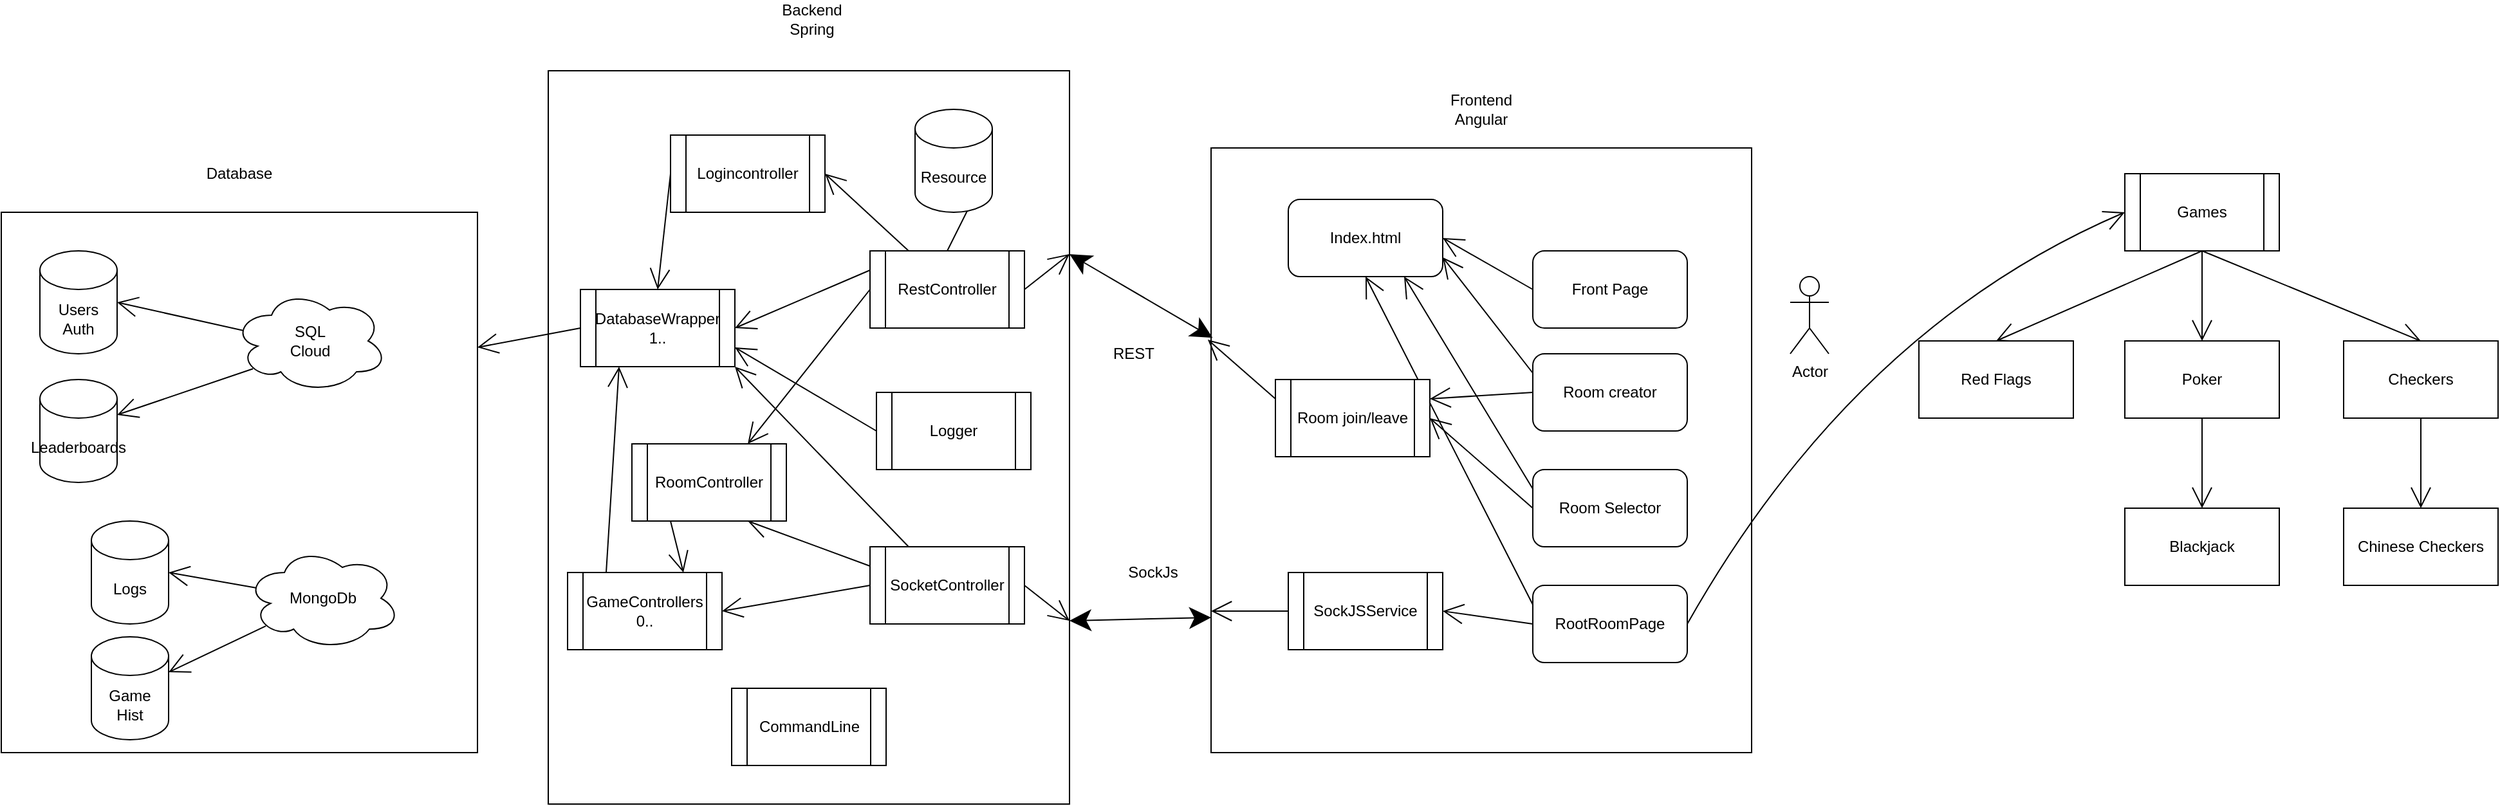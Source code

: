 <mxfile version="15.3.5" type="device"><diagram id="IgNcjnocI0Mp1gjAN_4C" name="Page-1"><mxGraphModel dx="1038" dy="599" grid="1" gridSize="10" guides="1" tooltips="1" connect="1" arrows="1" fold="1" page="1" pageScale="1" pageWidth="850" pageHeight="1100" math="0" shadow="0"><root><mxCell id="0"/><mxCell id="1" parent="0"/><mxCell id="oCbgjtnzrj2aXZR3rnXl-2" value="" style="rounded=0;whiteSpace=wrap;html=1;hachureGap=4;pointerEvents=0;" parent="1" vertex="1"><mxGeometry x="610" y="320" width="405" height="570" as="geometry"/></mxCell><mxCell id="oCbgjtnzrj2aXZR3rnXl-3" value="Backend&lt;br&gt;Spring" style="text;html=1;strokeColor=none;fillColor=none;align=center;verticalAlign=middle;whiteSpace=wrap;rounded=0;hachureGap=4;pointerEvents=0;" parent="1" vertex="1"><mxGeometry x="795" y="270" width="40" height="20" as="geometry"/></mxCell><mxCell id="oCbgjtnzrj2aXZR3rnXl-4" value="" style="rounded=0;whiteSpace=wrap;html=1;hachureGap=4;pointerEvents=0;" parent="1" vertex="1"><mxGeometry x="1125" y="380" width="420" height="470" as="geometry"/></mxCell><mxCell id="oCbgjtnzrj2aXZR3rnXl-5" value="Frontend&lt;br&gt;Angular" style="text;html=1;strokeColor=none;fillColor=none;align=center;verticalAlign=middle;whiteSpace=wrap;rounded=0;hachureGap=4;pointerEvents=0;" parent="1" vertex="1"><mxGeometry x="1315" y="340" width="40" height="20" as="geometry"/></mxCell><mxCell id="oCbgjtnzrj2aXZR3rnXl-8" value="" style="endArrow=classic;startArrow=classic;html=1;startSize=14;endSize=14;sourcePerimeterSpacing=8;targetPerimeterSpacing=8;entryX=0.003;entryY=0.314;entryDx=0;entryDy=0;exitX=1;exitY=0.25;exitDx=0;exitDy=0;entryPerimeter=0;" parent="1" source="oCbgjtnzrj2aXZR3rnXl-2" target="oCbgjtnzrj2aXZR3rnXl-4" edge="1"><mxGeometry width="50" height="50" relative="1" as="geometry"><mxPoint x="1065" y="570" as="sourcePoint"/><mxPoint x="1115" y="520" as="targetPoint"/></mxGeometry></mxCell><mxCell id="oCbgjtnzrj2aXZR3rnXl-9" value="REST" style="text;html=1;strokeColor=none;fillColor=none;align=center;verticalAlign=middle;whiteSpace=wrap;rounded=0;hachureGap=4;pointerEvents=0;" parent="1" vertex="1"><mxGeometry x="1045" y="530" width="40" height="20" as="geometry"/></mxCell><mxCell id="oCbgjtnzrj2aXZR3rnXl-10" value="" style="endArrow=classic;startArrow=classic;html=1;startSize=14;endSize=14;sourcePerimeterSpacing=8;targetPerimeterSpacing=8;exitX=1;exitY=0.75;exitDx=0;exitDy=0;" parent="1" source="oCbgjtnzrj2aXZR3rnXl-2" edge="1"><mxGeometry width="50" height="50" relative="1" as="geometry"><mxPoint x="1035" y="710" as="sourcePoint"/><mxPoint x="1125" y="745" as="targetPoint"/></mxGeometry></mxCell><mxCell id="oCbgjtnzrj2aXZR3rnXl-11" value="SockJs" style="text;html=1;strokeColor=none;fillColor=none;align=center;verticalAlign=middle;whiteSpace=wrap;rounded=0;hachureGap=4;pointerEvents=0;" parent="1" vertex="1"><mxGeometry x="1060" y="700" width="40" height="20" as="geometry"/></mxCell><mxCell id="oCbgjtnzrj2aXZR3rnXl-16" style="edgeStyle=none;curved=1;rounded=0;orthogonalLoop=1;jettySize=auto;html=1;exitX=0.5;exitY=1;exitDx=0;exitDy=0;entryX=0.5;entryY=0;entryDx=0;entryDy=0;endArrow=open;startSize=14;endSize=14;sourcePerimeterSpacing=8;targetPerimeterSpacing=8;" parent="1" source="oCbgjtnzrj2aXZR3rnXl-14" target="oCbgjtnzrj2aXZR3rnXl-15" edge="1"><mxGeometry relative="1" as="geometry"/></mxCell><mxCell id="oCbgjtnzrj2aXZR3rnXl-18" style="edgeStyle=none;curved=1;rounded=0;orthogonalLoop=1;jettySize=auto;html=1;exitX=0.5;exitY=1;exitDx=0;exitDy=0;entryX=0.5;entryY=0;entryDx=0;entryDy=0;endArrow=open;startSize=14;endSize=14;sourcePerimeterSpacing=8;targetPerimeterSpacing=8;" parent="1" source="oCbgjtnzrj2aXZR3rnXl-14" target="oCbgjtnzrj2aXZR3rnXl-17" edge="1"><mxGeometry relative="1" as="geometry"/></mxCell><mxCell id="oCbgjtnzrj2aXZR3rnXl-22" style="edgeStyle=none;curved=1;rounded=0;orthogonalLoop=1;jettySize=auto;html=1;exitX=0.5;exitY=1;exitDx=0;exitDy=0;entryX=0.5;entryY=0;entryDx=0;entryDy=0;endArrow=open;startSize=14;endSize=14;sourcePerimeterSpacing=8;targetPerimeterSpacing=8;" parent="1" source="oCbgjtnzrj2aXZR3rnXl-14" target="oCbgjtnzrj2aXZR3rnXl-21" edge="1"><mxGeometry relative="1" as="geometry"/></mxCell><mxCell id="oCbgjtnzrj2aXZR3rnXl-14" value="Games" style="shape=process;whiteSpace=wrap;html=1;backgroundOutline=1;hachureGap=4;pointerEvents=0;" parent="1" vertex="1"><mxGeometry x="1835" y="400" width="120" height="60" as="geometry"/></mxCell><mxCell id="oCbgjtnzrj2aXZR3rnXl-15" value="Red Flags" style="rounded=0;whiteSpace=wrap;html=1;hachureGap=4;pointerEvents=0;" parent="1" vertex="1"><mxGeometry x="1675" y="530" width="120" height="60" as="geometry"/></mxCell><mxCell id="oCbgjtnzrj2aXZR3rnXl-20" style="edgeStyle=none;curved=1;rounded=0;orthogonalLoop=1;jettySize=auto;html=1;exitX=0.5;exitY=1;exitDx=0;exitDy=0;entryX=0.5;entryY=0;entryDx=0;entryDy=0;endArrow=open;startSize=14;endSize=14;sourcePerimeterSpacing=8;targetPerimeterSpacing=8;" parent="1" source="oCbgjtnzrj2aXZR3rnXl-17" target="oCbgjtnzrj2aXZR3rnXl-19" edge="1"><mxGeometry relative="1" as="geometry"/></mxCell><mxCell id="oCbgjtnzrj2aXZR3rnXl-17" value="Poker" style="rounded=0;whiteSpace=wrap;html=1;hachureGap=4;pointerEvents=0;" parent="1" vertex="1"><mxGeometry x="1835" y="530" width="120" height="60" as="geometry"/></mxCell><mxCell id="oCbgjtnzrj2aXZR3rnXl-19" value="Blackjack" style="rounded=0;whiteSpace=wrap;html=1;hachureGap=4;pointerEvents=0;" parent="1" vertex="1"><mxGeometry x="1835" y="660" width="120" height="60" as="geometry"/></mxCell><mxCell id="oCbgjtnzrj2aXZR3rnXl-24" style="edgeStyle=none;curved=1;rounded=0;orthogonalLoop=1;jettySize=auto;html=1;exitX=0.5;exitY=1;exitDx=0;exitDy=0;entryX=0.5;entryY=0;entryDx=0;entryDy=0;endArrow=open;startSize=14;endSize=14;sourcePerimeterSpacing=8;targetPerimeterSpacing=8;" parent="1" source="oCbgjtnzrj2aXZR3rnXl-21" target="oCbgjtnzrj2aXZR3rnXl-23" edge="1"><mxGeometry relative="1" as="geometry"/></mxCell><mxCell id="oCbgjtnzrj2aXZR3rnXl-21" value="Checkers" style="rounded=0;whiteSpace=wrap;html=1;hachureGap=4;pointerEvents=0;" parent="1" vertex="1"><mxGeometry x="2005" y="530" width="120" height="60" as="geometry"/></mxCell><mxCell id="oCbgjtnzrj2aXZR3rnXl-23" value="Chinese Checkers" style="rounded=0;whiteSpace=wrap;html=1;hachureGap=4;pointerEvents=0;" parent="1" vertex="1"><mxGeometry x="2005" y="660" width="120" height="60" as="geometry"/></mxCell><mxCell id="oCbgjtnzrj2aXZR3rnXl-43" style="edgeStyle=none;curved=1;rounded=0;orthogonalLoop=1;jettySize=auto;html=1;exitX=0;exitY=0.5;exitDx=0;exitDy=0;entryX=1;entryY=0.5;entryDx=0;entryDy=0;endArrow=open;startSize=14;endSize=14;sourcePerimeterSpacing=8;targetPerimeterSpacing=8;" parent="1" source="oCbgjtnzrj2aXZR3rnXl-25" target="oCbgjtnzrj2aXZR3rnXl-42" edge="1"><mxGeometry relative="1" as="geometry"/></mxCell><mxCell id="oCbgjtnzrj2aXZR3rnXl-25" value="Front Page" style="rounded=1;whiteSpace=wrap;html=1;hachureGap=4;pointerEvents=0;" parent="1" vertex="1"><mxGeometry x="1375" y="460" width="120" height="60" as="geometry"/></mxCell><mxCell id="oCbgjtnzrj2aXZR3rnXl-28" style="edgeStyle=none;curved=1;rounded=0;orthogonalLoop=1;jettySize=auto;html=1;exitX=0;exitY=0.5;exitDx=0;exitDy=0;endArrow=open;startSize=14;endSize=14;sourcePerimeterSpacing=8;targetPerimeterSpacing=8;" parent="1" source="oCbgjtnzrj2aXZR3rnXl-26" edge="1"><mxGeometry relative="1" as="geometry"><mxPoint x="1125" y="740" as="targetPoint"/></mxGeometry></mxCell><mxCell id="oCbgjtnzrj2aXZR3rnXl-26" value="SockJSService" style="shape=process;whiteSpace=wrap;html=1;backgroundOutline=1;hachureGap=4;pointerEvents=0;" parent="1" vertex="1"><mxGeometry x="1185" y="710" width="120" height="60" as="geometry"/></mxCell><mxCell id="oCbgjtnzrj2aXZR3rnXl-30" style="edgeStyle=none;curved=1;rounded=0;orthogonalLoop=1;jettySize=auto;html=1;exitX=1;exitY=0.5;exitDx=0;exitDy=0;entryX=1;entryY=0.75;entryDx=0;entryDy=0;endArrow=open;startSize=14;endSize=14;sourcePerimeterSpacing=8;targetPerimeterSpacing=8;" parent="1" source="oCbgjtnzrj2aXZR3rnXl-29" target="oCbgjtnzrj2aXZR3rnXl-2" edge="1"><mxGeometry relative="1" as="geometry"/></mxCell><mxCell id="oCbgjtnzrj2aXZR3rnXl-53" style="edgeStyle=none;curved=1;rounded=0;orthogonalLoop=1;jettySize=auto;html=1;exitX=0;exitY=0.25;exitDx=0;exitDy=0;entryX=0.75;entryY=1;entryDx=0;entryDy=0;endArrow=open;startSize=14;endSize=14;sourcePerimeterSpacing=8;targetPerimeterSpacing=8;" parent="1" source="oCbgjtnzrj2aXZR3rnXl-29" target="oCbgjtnzrj2aXZR3rnXl-49" edge="1"><mxGeometry relative="1" as="geometry"/></mxCell><mxCell id="oCbgjtnzrj2aXZR3rnXl-55" style="edgeStyle=none;curved=1;rounded=0;orthogonalLoop=1;jettySize=auto;html=1;exitX=0;exitY=0.5;exitDx=0;exitDy=0;entryX=1;entryY=0.5;entryDx=0;entryDy=0;endArrow=open;startSize=14;endSize=14;sourcePerimeterSpacing=8;targetPerimeterSpacing=8;" parent="1" source="oCbgjtnzrj2aXZR3rnXl-29" target="oCbgjtnzrj2aXZR3rnXl-54" edge="1"><mxGeometry relative="1" as="geometry"/></mxCell><mxCell id="oCbgjtnzrj2aXZR3rnXl-64" style="edgeStyle=none;curved=1;rounded=0;orthogonalLoop=1;jettySize=auto;html=1;exitX=0.25;exitY=0;exitDx=0;exitDy=0;entryX=1;entryY=1;entryDx=0;entryDy=0;endArrow=open;startSize=14;endSize=14;sourcePerimeterSpacing=8;targetPerimeterSpacing=8;" parent="1" source="oCbgjtnzrj2aXZR3rnXl-29" target="oCbgjtnzrj2aXZR3rnXl-61" edge="1"><mxGeometry relative="1" as="geometry"/></mxCell><mxCell id="oCbgjtnzrj2aXZR3rnXl-29" value="SocketController" style="shape=process;whiteSpace=wrap;html=1;backgroundOutline=1;hachureGap=4;pointerEvents=0;" parent="1" vertex="1"><mxGeometry x="860" y="690" width="120" height="60" as="geometry"/></mxCell><mxCell id="oCbgjtnzrj2aXZR3rnXl-31" value="" style="rounded=0;whiteSpace=wrap;html=1;hachureGap=4;pointerEvents=0;" parent="1" vertex="1"><mxGeometry x="185" y="430" width="370" height="420" as="geometry"/></mxCell><mxCell id="oCbgjtnzrj2aXZR3rnXl-32" value="Database" style="text;html=1;strokeColor=none;fillColor=none;align=center;verticalAlign=middle;whiteSpace=wrap;rounded=0;hachureGap=4;pointerEvents=0;" parent="1" vertex="1"><mxGeometry x="350" y="390" width="40" height="20" as="geometry"/></mxCell><mxCell id="oCbgjtnzrj2aXZR3rnXl-41" style="edgeStyle=none;curved=1;rounded=0;orthogonalLoop=1;jettySize=auto;html=1;exitX=0;exitY=0.5;exitDx=0;exitDy=0;entryX=1;entryY=0.25;entryDx=0;entryDy=0;endArrow=open;startSize=14;endSize=14;sourcePerimeterSpacing=8;targetPerimeterSpacing=8;" parent="1" source="oCbgjtnzrj2aXZR3rnXl-33" target="oCbgjtnzrj2aXZR3rnXl-38" edge="1"><mxGeometry relative="1" as="geometry"/></mxCell><mxCell id="oCbgjtnzrj2aXZR3rnXl-44" style="edgeStyle=none;curved=1;rounded=0;orthogonalLoop=1;jettySize=auto;html=1;exitX=0;exitY=0.25;exitDx=0;exitDy=0;entryX=1;entryY=0.75;entryDx=0;entryDy=0;endArrow=open;startSize=14;endSize=14;sourcePerimeterSpacing=8;targetPerimeterSpacing=8;" parent="1" source="oCbgjtnzrj2aXZR3rnXl-33" target="oCbgjtnzrj2aXZR3rnXl-42" edge="1"><mxGeometry relative="1" as="geometry"/></mxCell><mxCell id="oCbgjtnzrj2aXZR3rnXl-33" value="Room creator" style="rounded=1;whiteSpace=wrap;html=1;hachureGap=4;pointerEvents=0;" parent="1" vertex="1"><mxGeometry x="1375" y="540" width="120" height="60" as="geometry"/></mxCell><mxCell id="oCbgjtnzrj2aXZR3rnXl-40" style="edgeStyle=none;curved=1;rounded=0;orthogonalLoop=1;jettySize=auto;html=1;exitX=0;exitY=0.5;exitDx=0;exitDy=0;entryX=1;entryY=0.5;entryDx=0;entryDy=0;endArrow=open;startSize=14;endSize=14;sourcePerimeterSpacing=8;targetPerimeterSpacing=8;" parent="1" source="oCbgjtnzrj2aXZR3rnXl-34" target="oCbgjtnzrj2aXZR3rnXl-38" edge="1"><mxGeometry relative="1" as="geometry"/></mxCell><mxCell id="oCbgjtnzrj2aXZR3rnXl-45" style="edgeStyle=none;curved=1;rounded=0;orthogonalLoop=1;jettySize=auto;html=1;exitX=0;exitY=0.25;exitDx=0;exitDy=0;entryX=0.75;entryY=1;entryDx=0;entryDy=0;endArrow=open;startSize=14;endSize=14;sourcePerimeterSpacing=8;targetPerimeterSpacing=8;" parent="1" source="oCbgjtnzrj2aXZR3rnXl-34" target="oCbgjtnzrj2aXZR3rnXl-42" edge="1"><mxGeometry relative="1" as="geometry"/></mxCell><mxCell id="oCbgjtnzrj2aXZR3rnXl-34" value="Room Selector" style="rounded=1;whiteSpace=wrap;html=1;hachureGap=4;pointerEvents=0;" parent="1" vertex="1"><mxGeometry x="1375" y="630" width="120" height="60" as="geometry"/></mxCell><mxCell id="oCbgjtnzrj2aXZR3rnXl-36" style="edgeStyle=none;curved=1;rounded=0;orthogonalLoop=1;jettySize=auto;html=1;exitX=1;exitY=0.5;exitDx=0;exitDy=0;endArrow=open;startSize=14;endSize=14;sourcePerimeterSpacing=8;targetPerimeterSpacing=8;entryX=0;entryY=0.5;entryDx=0;entryDy=0;" parent="1" source="oCbgjtnzrj2aXZR3rnXl-35" target="oCbgjtnzrj2aXZR3rnXl-14" edge="1"><mxGeometry relative="1" as="geometry"><mxPoint x="1665" y="450" as="targetPoint"/><Array as="points"><mxPoint x="1625" y="520"/></Array></mxGeometry></mxCell><mxCell id="oCbgjtnzrj2aXZR3rnXl-46" style="edgeStyle=none;curved=1;rounded=0;orthogonalLoop=1;jettySize=auto;html=1;exitX=0;exitY=0.25;exitDx=0;exitDy=0;entryX=0.5;entryY=1;entryDx=0;entryDy=0;endArrow=open;startSize=14;endSize=14;sourcePerimeterSpacing=8;targetPerimeterSpacing=8;" parent="1" source="oCbgjtnzrj2aXZR3rnXl-35" target="oCbgjtnzrj2aXZR3rnXl-42" edge="1"><mxGeometry relative="1" as="geometry"/></mxCell><mxCell id="oCbgjtnzrj2aXZR3rnXl-48" style="edgeStyle=none;curved=1;rounded=0;orthogonalLoop=1;jettySize=auto;html=1;exitX=0;exitY=0.5;exitDx=0;exitDy=0;entryX=1;entryY=0.5;entryDx=0;entryDy=0;endArrow=open;startSize=14;endSize=14;sourcePerimeterSpacing=8;targetPerimeterSpacing=8;" parent="1" source="oCbgjtnzrj2aXZR3rnXl-35" target="oCbgjtnzrj2aXZR3rnXl-26" edge="1"><mxGeometry relative="1" as="geometry"/></mxCell><mxCell id="oCbgjtnzrj2aXZR3rnXl-35" value="RootRoomPage" style="rounded=1;whiteSpace=wrap;html=1;hachureGap=4;pointerEvents=0;" parent="1" vertex="1"><mxGeometry x="1375" y="720" width="120" height="60" as="geometry"/></mxCell><mxCell id="oCbgjtnzrj2aXZR3rnXl-47" style="edgeStyle=none;curved=1;rounded=0;orthogonalLoop=1;jettySize=auto;html=1;exitX=0;exitY=0.25;exitDx=0;exitDy=0;entryX=-0.006;entryY=0.317;entryDx=0;entryDy=0;entryPerimeter=0;endArrow=open;startSize=14;endSize=14;sourcePerimeterSpacing=8;targetPerimeterSpacing=8;" parent="1" source="oCbgjtnzrj2aXZR3rnXl-38" target="oCbgjtnzrj2aXZR3rnXl-4" edge="1"><mxGeometry relative="1" as="geometry"/></mxCell><mxCell id="oCbgjtnzrj2aXZR3rnXl-38" value="Room join/leave" style="shape=process;whiteSpace=wrap;html=1;backgroundOutline=1;hachureGap=4;pointerEvents=0;" parent="1" vertex="1"><mxGeometry x="1175" y="560" width="120" height="60" as="geometry"/></mxCell><mxCell id="oCbgjtnzrj2aXZR3rnXl-42" value="Index.html" style="rounded=1;whiteSpace=wrap;html=1;hachureGap=4;pointerEvents=0;" parent="1" vertex="1"><mxGeometry x="1185" y="420" width="120" height="60" as="geometry"/></mxCell><mxCell id="WoEI3BdcdAAjxr16VT4A-4" style="edgeStyle=none;curved=1;rounded=0;orthogonalLoop=1;jettySize=auto;html=1;exitX=0.25;exitY=1;exitDx=0;exitDy=0;entryX=0.75;entryY=0;entryDx=0;entryDy=0;endArrow=open;startSize=14;endSize=14;sourcePerimeterSpacing=8;targetPerimeterSpacing=8;" edge="1" parent="1" source="oCbgjtnzrj2aXZR3rnXl-49" target="oCbgjtnzrj2aXZR3rnXl-54"><mxGeometry relative="1" as="geometry"/></mxCell><mxCell id="oCbgjtnzrj2aXZR3rnXl-49" value="RoomController" style="shape=process;whiteSpace=wrap;html=1;backgroundOutline=1;hachureGap=4;pointerEvents=0;" parent="1" vertex="1"><mxGeometry x="675" y="610" width="120" height="60" as="geometry"/></mxCell><mxCell id="oCbgjtnzrj2aXZR3rnXl-52" style="edgeStyle=none;curved=1;rounded=0;orthogonalLoop=1;jettySize=auto;html=1;exitX=0;exitY=0.5;exitDx=0;exitDy=0;entryX=0.75;entryY=0;entryDx=0;entryDy=0;endArrow=open;startSize=14;endSize=14;sourcePerimeterSpacing=8;targetPerimeterSpacing=8;" parent="1" source="oCbgjtnzrj2aXZR3rnXl-51" target="oCbgjtnzrj2aXZR3rnXl-49" edge="1"><mxGeometry relative="1" as="geometry"/></mxCell><mxCell id="oCbgjtnzrj2aXZR3rnXl-56" style="edgeStyle=none;curved=1;rounded=0;orthogonalLoop=1;jettySize=auto;html=1;exitX=1;exitY=0.5;exitDx=0;exitDy=0;entryX=1;entryY=0.25;entryDx=0;entryDy=0;endArrow=open;startSize=14;endSize=14;sourcePerimeterSpacing=8;targetPerimeterSpacing=8;" parent="1" source="oCbgjtnzrj2aXZR3rnXl-51" target="oCbgjtnzrj2aXZR3rnXl-2" edge="1"><mxGeometry relative="1" as="geometry"/></mxCell><mxCell id="oCbgjtnzrj2aXZR3rnXl-63" style="edgeStyle=none;curved=1;rounded=0;orthogonalLoop=1;jettySize=auto;html=1;exitX=0;exitY=0.25;exitDx=0;exitDy=0;entryX=1;entryY=0.5;entryDx=0;entryDy=0;endArrow=open;startSize=14;endSize=14;sourcePerimeterSpacing=8;targetPerimeterSpacing=8;" parent="1" source="oCbgjtnzrj2aXZR3rnXl-51" target="oCbgjtnzrj2aXZR3rnXl-61" edge="1"><mxGeometry relative="1" as="geometry"/></mxCell><mxCell id="oCbgjtnzrj2aXZR3rnXl-67" style="edgeStyle=none;curved=1;rounded=0;orthogonalLoop=1;jettySize=auto;html=1;exitX=0.5;exitY=0;exitDx=0;exitDy=0;entryX=1;entryY=0.5;entryDx=0;entryDy=0;entryPerimeter=0;endArrow=open;startSize=14;endSize=14;sourcePerimeterSpacing=8;targetPerimeterSpacing=8;" parent="1" source="oCbgjtnzrj2aXZR3rnXl-51" target="oCbgjtnzrj2aXZR3rnXl-60" edge="1"><mxGeometry relative="1" as="geometry"/></mxCell><mxCell id="oCbgjtnzrj2aXZR3rnXl-71" style="edgeStyle=none;curved=1;rounded=0;orthogonalLoop=1;jettySize=auto;html=1;exitX=0.25;exitY=0;exitDx=0;exitDy=0;entryX=1;entryY=0.5;entryDx=0;entryDy=0;endArrow=open;startSize=14;endSize=14;sourcePerimeterSpacing=8;targetPerimeterSpacing=8;" parent="1" source="oCbgjtnzrj2aXZR3rnXl-51" target="oCbgjtnzrj2aXZR3rnXl-69" edge="1"><mxGeometry relative="1" as="geometry"/></mxCell><mxCell id="oCbgjtnzrj2aXZR3rnXl-51" value="RestController" style="shape=process;whiteSpace=wrap;html=1;backgroundOutline=1;hachureGap=4;pointerEvents=0;" parent="1" vertex="1"><mxGeometry x="860" y="460" width="120" height="60" as="geometry"/></mxCell><mxCell id="oCbgjtnzrj2aXZR3rnXl-74" style="edgeStyle=none;curved=1;rounded=0;orthogonalLoop=1;jettySize=auto;html=1;exitX=0.25;exitY=0;exitDx=0;exitDy=0;entryX=0.25;entryY=1;entryDx=0;entryDy=0;endArrow=open;startSize=14;endSize=14;sourcePerimeterSpacing=8;targetPerimeterSpacing=8;" parent="1" source="oCbgjtnzrj2aXZR3rnXl-54" target="oCbgjtnzrj2aXZR3rnXl-61" edge="1"><mxGeometry relative="1" as="geometry"/></mxCell><mxCell id="oCbgjtnzrj2aXZR3rnXl-54" value="GameControllers&lt;br&gt;0.." style="shape=process;whiteSpace=wrap;html=1;backgroundOutline=1;hachureGap=4;pointerEvents=0;" parent="1" vertex="1"><mxGeometry x="625" y="710" width="120" height="60" as="geometry"/></mxCell><mxCell id="oCbgjtnzrj2aXZR3rnXl-60" value="Resource" style="shape=cylinder3;whiteSpace=wrap;html=1;boundedLbl=1;backgroundOutline=1;size=15;hachureGap=4;pointerEvents=0;" parent="1" vertex="1"><mxGeometry x="895" y="350" width="60" height="80" as="geometry"/></mxCell><mxCell id="oCbgjtnzrj2aXZR3rnXl-62" style="edgeStyle=none;curved=1;rounded=0;orthogonalLoop=1;jettySize=auto;html=1;exitX=0;exitY=0.5;exitDx=0;exitDy=0;entryX=1;entryY=0.25;entryDx=0;entryDy=0;endArrow=open;startSize=14;endSize=14;sourcePerimeterSpacing=8;targetPerimeterSpacing=8;" parent="1" source="oCbgjtnzrj2aXZR3rnXl-61" target="oCbgjtnzrj2aXZR3rnXl-31" edge="1"><mxGeometry relative="1" as="geometry"/></mxCell><mxCell id="oCbgjtnzrj2aXZR3rnXl-61" value="DatabaseWrapper&lt;br&gt;1.." style="shape=process;whiteSpace=wrap;html=1;backgroundOutline=1;hachureGap=4;pointerEvents=0;" parent="1" vertex="1"><mxGeometry x="635" y="490" width="120" height="60" as="geometry"/></mxCell><mxCell id="oCbgjtnzrj2aXZR3rnXl-65" value="Users&lt;br&gt;Auth" style="shape=cylinder3;whiteSpace=wrap;html=1;boundedLbl=1;backgroundOutline=1;size=15;hachureGap=4;pointerEvents=0;" parent="1" vertex="1"><mxGeometry x="215" y="460" width="60" height="80" as="geometry"/></mxCell><mxCell id="oCbgjtnzrj2aXZR3rnXl-68" value="Logs" style="shape=cylinder3;whiteSpace=wrap;html=1;boundedLbl=1;backgroundOutline=1;size=15;hachureGap=4;pointerEvents=0;" parent="1" vertex="1"><mxGeometry x="255" y="670" width="60" height="80" as="geometry"/></mxCell><mxCell id="oCbgjtnzrj2aXZR3rnXl-72" style="edgeStyle=none;curved=1;rounded=0;orthogonalLoop=1;jettySize=auto;html=1;exitX=0;exitY=0.5;exitDx=0;exitDy=0;entryX=0.5;entryY=0;entryDx=0;entryDy=0;endArrow=open;startSize=14;endSize=14;sourcePerimeterSpacing=8;targetPerimeterSpacing=8;" parent="1" source="oCbgjtnzrj2aXZR3rnXl-69" target="oCbgjtnzrj2aXZR3rnXl-61" edge="1"><mxGeometry relative="1" as="geometry"/></mxCell><mxCell id="oCbgjtnzrj2aXZR3rnXl-69" value="Logincontroller" style="shape=process;whiteSpace=wrap;html=1;backgroundOutline=1;hachureGap=4;pointerEvents=0;" parent="1" vertex="1"><mxGeometry x="705" y="370" width="120" height="60" as="geometry"/></mxCell><mxCell id="oCbgjtnzrj2aXZR3rnXl-73" value="Game&lt;br&gt;Hist" style="shape=cylinder3;whiteSpace=wrap;html=1;boundedLbl=1;backgroundOutline=1;size=15;hachureGap=4;pointerEvents=0;" parent="1" vertex="1"><mxGeometry x="255" y="760" width="60" height="80" as="geometry"/></mxCell><mxCell id="oCbgjtnzrj2aXZR3rnXl-78" style="edgeStyle=none;curved=1;rounded=0;orthogonalLoop=1;jettySize=auto;html=1;exitX=0.07;exitY=0.4;exitDx=0;exitDy=0;exitPerimeter=0;entryX=1;entryY=0.5;entryDx=0;entryDy=0;entryPerimeter=0;endArrow=open;startSize=14;endSize=14;sourcePerimeterSpacing=8;targetPerimeterSpacing=8;" parent="1" source="oCbgjtnzrj2aXZR3rnXl-76" target="oCbgjtnzrj2aXZR3rnXl-65" edge="1"><mxGeometry relative="1" as="geometry"/></mxCell><mxCell id="oCbgjtnzrj2aXZR3rnXl-82" style="edgeStyle=none;curved=1;rounded=0;orthogonalLoop=1;jettySize=auto;html=1;exitX=0.13;exitY=0.77;exitDx=0;exitDy=0;exitPerimeter=0;entryX=1;entryY=0;entryDx=0;entryDy=27.5;entryPerimeter=0;endArrow=open;startSize=14;endSize=14;sourcePerimeterSpacing=8;targetPerimeterSpacing=8;" parent="1" source="oCbgjtnzrj2aXZR3rnXl-76" target="oCbgjtnzrj2aXZR3rnXl-81" edge="1"><mxGeometry relative="1" as="geometry"/></mxCell><mxCell id="oCbgjtnzrj2aXZR3rnXl-76" value="SQL&lt;br&gt;Cloud" style="ellipse;shape=cloud;whiteSpace=wrap;html=1;hachureGap=4;pointerEvents=0;" parent="1" vertex="1"><mxGeometry x="365" y="490" width="120" height="80" as="geometry"/></mxCell><mxCell id="oCbgjtnzrj2aXZR3rnXl-79" style="edgeStyle=none;curved=1;rounded=0;orthogonalLoop=1;jettySize=auto;html=1;exitX=0.07;exitY=0.4;exitDx=0;exitDy=0;exitPerimeter=0;entryX=1;entryY=0.5;entryDx=0;entryDy=0;entryPerimeter=0;endArrow=open;startSize=14;endSize=14;sourcePerimeterSpacing=8;targetPerimeterSpacing=8;" parent="1" source="oCbgjtnzrj2aXZR3rnXl-77" target="oCbgjtnzrj2aXZR3rnXl-68" edge="1"><mxGeometry relative="1" as="geometry"/></mxCell><mxCell id="oCbgjtnzrj2aXZR3rnXl-80" style="edgeStyle=none;curved=1;rounded=0;orthogonalLoop=1;jettySize=auto;html=1;exitX=0.13;exitY=0.77;exitDx=0;exitDy=0;exitPerimeter=0;entryX=1;entryY=0;entryDx=0;entryDy=27.5;entryPerimeter=0;endArrow=open;startSize=14;endSize=14;sourcePerimeterSpacing=8;targetPerimeterSpacing=8;" parent="1" source="oCbgjtnzrj2aXZR3rnXl-77" target="oCbgjtnzrj2aXZR3rnXl-73" edge="1"><mxGeometry relative="1" as="geometry"/></mxCell><mxCell id="oCbgjtnzrj2aXZR3rnXl-77" value="MongoDb" style="ellipse;shape=cloud;whiteSpace=wrap;html=1;hachureGap=4;pointerEvents=0;" parent="1" vertex="1"><mxGeometry x="375" y="690" width="120" height="80" as="geometry"/></mxCell><mxCell id="oCbgjtnzrj2aXZR3rnXl-81" value="Leaderboards" style="shape=cylinder3;whiteSpace=wrap;html=1;boundedLbl=1;backgroundOutline=1;size=15;hachureGap=4;pointerEvents=0;" parent="1" vertex="1"><mxGeometry x="215" y="560" width="60" height="80" as="geometry"/></mxCell><mxCell id="oCbgjtnzrj2aXZR3rnXl-83" value="Actor" style="shape=umlActor;verticalLabelPosition=bottom;verticalAlign=top;html=1;outlineConnect=0;hachureGap=4;pointerEvents=0;" parent="1" vertex="1"><mxGeometry x="1575" y="480" width="30" height="60" as="geometry"/></mxCell><mxCell id="WoEI3BdcdAAjxr16VT4A-2" style="edgeStyle=none;curved=1;rounded=0;orthogonalLoop=1;jettySize=auto;html=1;exitX=0;exitY=0.5;exitDx=0;exitDy=0;entryX=1;entryY=0.75;entryDx=0;entryDy=0;endArrow=open;startSize=14;endSize=14;sourcePerimeterSpacing=8;targetPerimeterSpacing=8;" edge="1" parent="1" source="WoEI3BdcdAAjxr16VT4A-1" target="oCbgjtnzrj2aXZR3rnXl-61"><mxGeometry relative="1" as="geometry"/></mxCell><mxCell id="WoEI3BdcdAAjxr16VT4A-1" value="Logger" style="shape=process;whiteSpace=wrap;html=1;backgroundOutline=1;hachureGap=4;pointerEvents=0;" vertex="1" parent="1"><mxGeometry x="865" y="570" width="120" height="60" as="geometry"/></mxCell><mxCell id="WoEI3BdcdAAjxr16VT4A-3" value="CommandLine" style="shape=process;whiteSpace=wrap;html=1;backgroundOutline=1;hachureGap=4;pointerEvents=0;" vertex="1" parent="1"><mxGeometry x="752.5" y="800" width="120" height="60" as="geometry"/></mxCell></root></mxGraphModel></diagram></mxfile>
